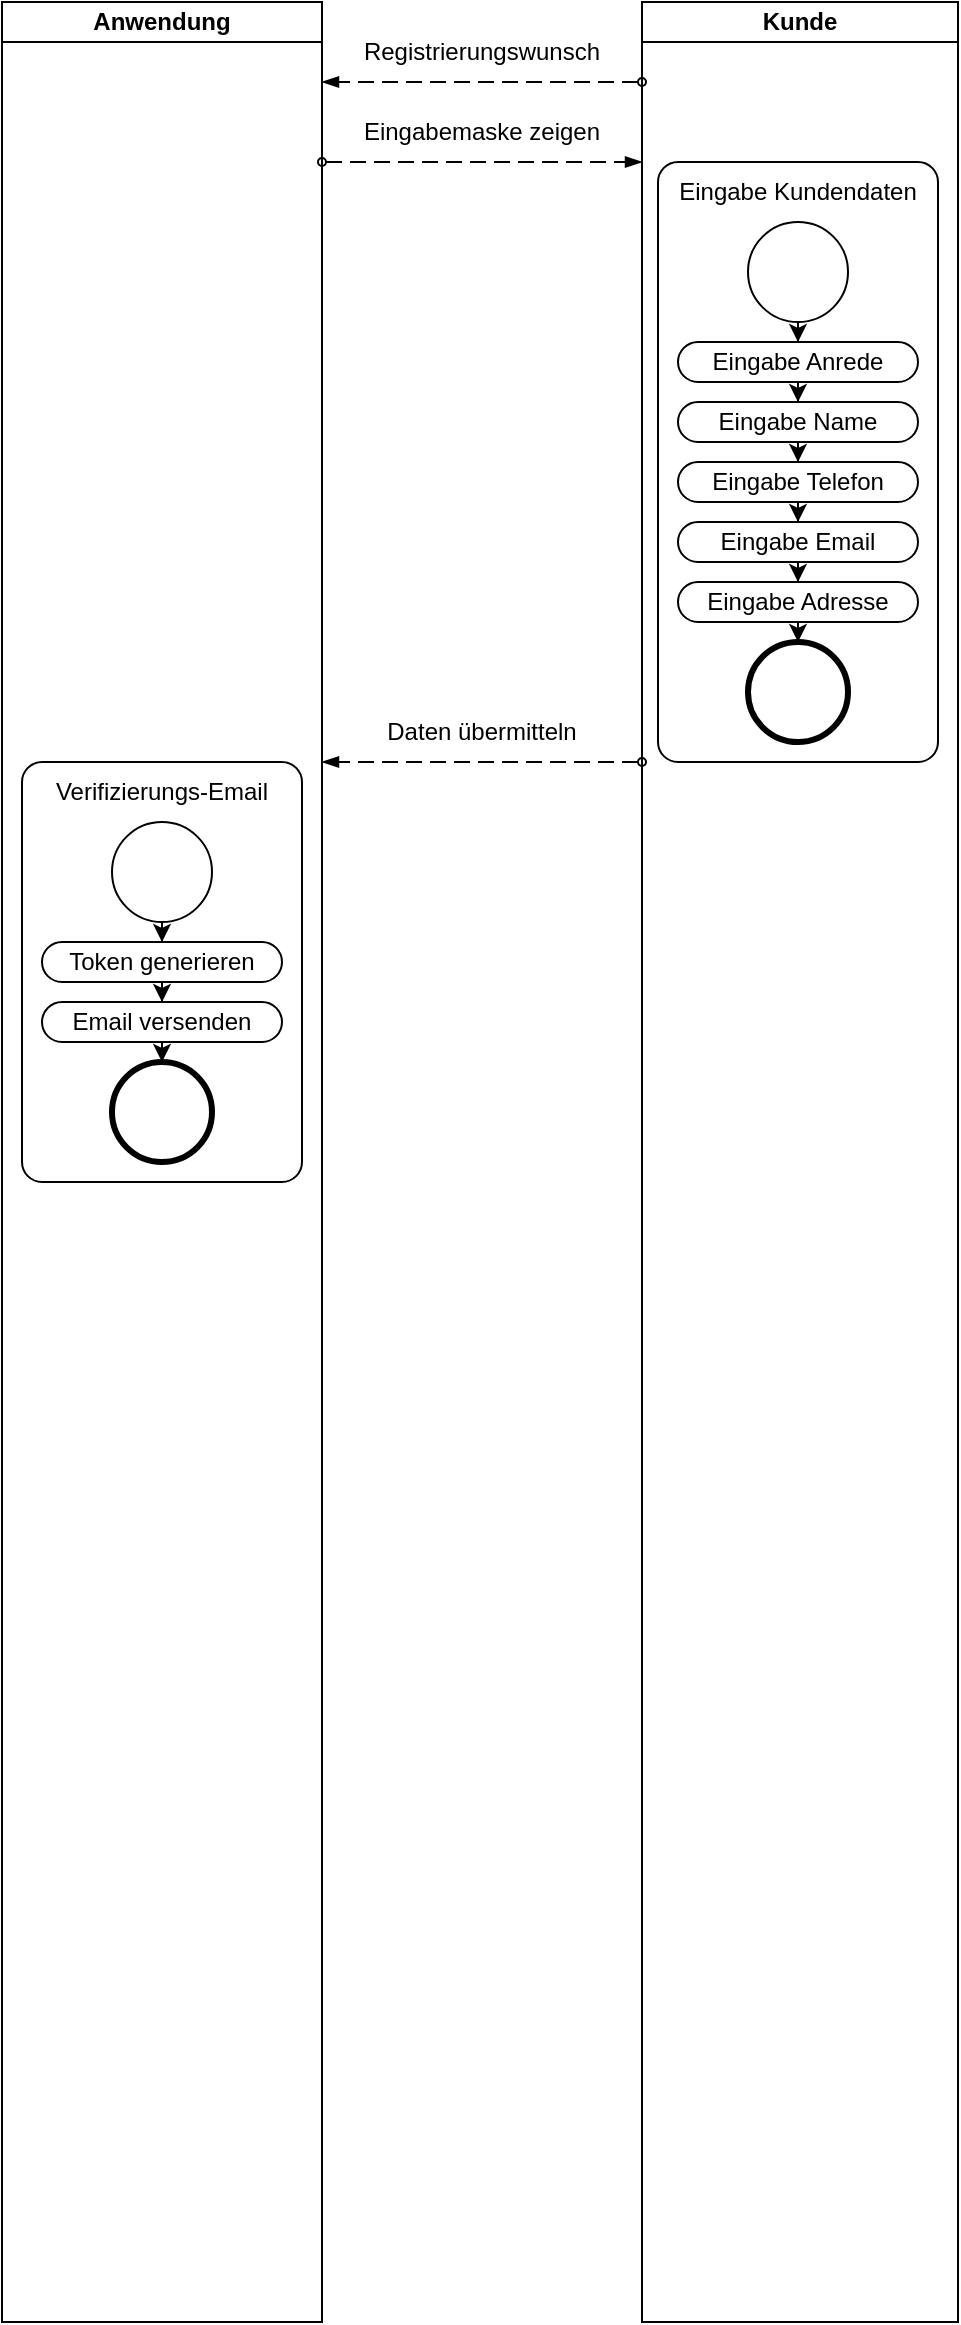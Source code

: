 <mxfile version="20.8.5" type="github">
  <diagram id="43jtYvTyGZ0bYMqSjgvY" name="Seite-1">
    <mxGraphModel dx="988" dy="540" grid="1" gridSize="10" guides="1" tooltips="1" connect="1" arrows="1" fold="1" page="1" pageScale="1" pageWidth="827" pageHeight="1169" math="0" shadow="0">
      <root>
        <mxCell id="0" />
        <mxCell id="1" parent="0" />
        <mxCell id="TToC9XK3ww74etlPqj3n-1" value="Anwendung" style="swimlane;startSize=20;whiteSpace=wrap;html=1;" vertex="1" parent="1">
          <mxGeometry x="160" width="160" height="1160" as="geometry" />
        </mxCell>
        <mxCell id="TToC9XK3ww74etlPqj3n-28" value="" style="points=[[0.25,0,0],[0.5,0,0],[0.75,0,0],[1,0.25,0],[1,0.5,0],[1,0.75,0],[0.75,1,0],[0.5,1,0],[0.25,1,0],[0,0.75,0],[0,0.5,0],[0,0.25,0]];shape=mxgraph.bpmn.task;whiteSpace=wrap;rectStyle=rounded;size=10;html=1;taskMarker=abstract;" vertex="1" parent="TToC9XK3ww74etlPqj3n-1">
          <mxGeometry x="10" y="380" width="140" height="210" as="geometry" />
        </mxCell>
        <mxCell id="TToC9XK3ww74etlPqj3n-29" value="Verifizierungs-Email" style="text;html=1;strokeColor=none;fillColor=none;align=center;verticalAlign=middle;whiteSpace=wrap;rounded=0;" vertex="1" parent="TToC9XK3ww74etlPqj3n-1">
          <mxGeometry y="380" width="160" height="30" as="geometry" />
        </mxCell>
        <mxCell id="TToC9XK3ww74etlPqj3n-32" style="edgeStyle=orthogonalEdgeStyle;rounded=0;orthogonalLoop=1;jettySize=auto;html=1;entryX=0.5;entryY=0;entryDx=0;entryDy=0;entryPerimeter=0;" edge="1" parent="TToC9XK3ww74etlPqj3n-1" source="TToC9XK3ww74etlPqj3n-30" target="TToC9XK3ww74etlPqj3n-31">
          <mxGeometry relative="1" as="geometry" />
        </mxCell>
        <mxCell id="TToC9XK3ww74etlPqj3n-30" value="" style="points=[[0.145,0.145,0],[0.5,0,0],[0.855,0.145,0],[1,0.5,0],[0.855,0.855,0],[0.5,1,0],[0.145,0.855,0],[0,0.5,0]];shape=mxgraph.bpmn.event;html=1;verticalLabelPosition=bottom;labelBackgroundColor=#ffffff;verticalAlign=top;align=center;perimeter=ellipsePerimeter;outlineConnect=0;aspect=fixed;outline=standard;symbol=general;" vertex="1" parent="TToC9XK3ww74etlPqj3n-1">
          <mxGeometry x="55" y="410" width="50" height="50" as="geometry" />
        </mxCell>
        <mxCell id="TToC9XK3ww74etlPqj3n-34" value="" style="edgeStyle=orthogonalEdgeStyle;rounded=0;orthogonalLoop=1;jettySize=auto;html=1;" edge="1" parent="TToC9XK3ww74etlPqj3n-1" source="TToC9XK3ww74etlPqj3n-31" target="TToC9XK3ww74etlPqj3n-33">
          <mxGeometry relative="1" as="geometry" />
        </mxCell>
        <mxCell id="TToC9XK3ww74etlPqj3n-31" value="Token generieren" style="points=[[0.25,0,0],[0.5,0,0],[0.75,0,0],[1,0.25,0],[1,0.5,0],[1,0.75,0],[0.75,1,0],[0.5,1,0],[0.25,1,0],[0,0.75,0],[0,0.5,0],[0,0.25,0]];shape=mxgraph.bpmn.task;whiteSpace=wrap;rectStyle=rounded;size=10;html=1;taskMarker=abstract;" vertex="1" parent="TToC9XK3ww74etlPqj3n-1">
          <mxGeometry x="20" y="470" width="120" height="20" as="geometry" />
        </mxCell>
        <mxCell id="TToC9XK3ww74etlPqj3n-36" style="edgeStyle=orthogonalEdgeStyle;rounded=0;orthogonalLoop=1;jettySize=auto;html=1;" edge="1" parent="TToC9XK3ww74etlPqj3n-1" source="TToC9XK3ww74etlPqj3n-33" target="TToC9XK3ww74etlPqj3n-35">
          <mxGeometry relative="1" as="geometry" />
        </mxCell>
        <mxCell id="TToC9XK3ww74etlPqj3n-33" value="Email versenden" style="points=[[0.25,0,0],[0.5,0,0],[0.75,0,0],[1,0.25,0],[1,0.5,0],[1,0.75,0],[0.75,1,0],[0.5,1,0],[0.25,1,0],[0,0.75,0],[0,0.5,0],[0,0.25,0]];shape=mxgraph.bpmn.task;whiteSpace=wrap;rectStyle=rounded;size=10;html=1;taskMarker=abstract;" vertex="1" parent="TToC9XK3ww74etlPqj3n-1">
          <mxGeometry x="20" y="500" width="120" height="20" as="geometry" />
        </mxCell>
        <mxCell id="TToC9XK3ww74etlPqj3n-35" value="" style="points=[[0.145,0.145,0],[0.5,0,0],[0.855,0.145,0],[1,0.5,0],[0.855,0.855,0],[0.5,1,0],[0.145,0.855,0],[0,0.5,0]];shape=mxgraph.bpmn.event;html=1;verticalLabelPosition=bottom;labelBackgroundColor=#ffffff;verticalAlign=top;align=center;perimeter=ellipsePerimeter;outlineConnect=0;aspect=fixed;outline=end;symbol=terminate2;" vertex="1" parent="TToC9XK3ww74etlPqj3n-1">
          <mxGeometry x="55" y="530" width="50" height="50" as="geometry" />
        </mxCell>
        <mxCell id="TToC9XK3ww74etlPqj3n-2" value="Kunde" style="swimlane;startSize=20;whiteSpace=wrap;html=1;" vertex="1" parent="1">
          <mxGeometry x="480" width="158" height="1160" as="geometry" />
        </mxCell>
        <mxCell id="TToC9XK3ww74etlPqj3n-5" value="" style="points=[[0.25,0,0],[0.5,0,0],[0.75,0,0],[1,0.25,0],[1,0.5,0],[1,0.75,0],[0.75,1,0],[0.5,1,0],[0.25,1,0],[0,0.75,0],[0,0.5,0],[0,0.25,0]];shape=mxgraph.bpmn.task;whiteSpace=wrap;rectStyle=rounded;size=10;html=1;taskMarker=abstract;" vertex="1" parent="TToC9XK3ww74etlPqj3n-2">
          <mxGeometry x="8" y="80" width="140" height="300" as="geometry" />
        </mxCell>
        <mxCell id="TToC9XK3ww74etlPqj3n-12" style="edgeStyle=orthogonalEdgeStyle;rounded=0;orthogonalLoop=1;jettySize=auto;html=1;entryX=0.5;entryY=0;entryDx=0;entryDy=0;entryPerimeter=0;" edge="1" parent="TToC9XK3ww74etlPqj3n-2" source="TToC9XK3ww74etlPqj3n-10" target="TToC9XK3ww74etlPqj3n-11">
          <mxGeometry relative="1" as="geometry" />
        </mxCell>
        <mxCell id="TToC9XK3ww74etlPqj3n-10" value="" style="points=[[0.145,0.145,0],[0.5,0,0],[0.855,0.145,0],[1,0.5,0],[0.855,0.855,0],[0.5,1,0],[0.145,0.855,0],[0,0.5,0]];shape=mxgraph.bpmn.event;html=1;verticalLabelPosition=bottom;labelBackgroundColor=#ffffff;verticalAlign=top;align=center;perimeter=ellipsePerimeter;outlineConnect=0;aspect=fixed;outline=standard;symbol=general;" vertex="1" parent="TToC9XK3ww74etlPqj3n-2">
          <mxGeometry x="53" y="110" width="50" height="50" as="geometry" />
        </mxCell>
        <mxCell id="TToC9XK3ww74etlPqj3n-14" value="" style="edgeStyle=orthogonalEdgeStyle;rounded=0;orthogonalLoop=1;jettySize=auto;html=1;" edge="1" parent="TToC9XK3ww74etlPqj3n-2" source="TToC9XK3ww74etlPqj3n-11" target="TToC9XK3ww74etlPqj3n-13">
          <mxGeometry relative="1" as="geometry" />
        </mxCell>
        <mxCell id="TToC9XK3ww74etlPqj3n-11" value="Eingabe Anrede" style="points=[[0.25,0,0],[0.5,0,0],[0.75,0,0],[1,0.25,0],[1,0.5,0],[1,0.75,0],[0.75,1,0],[0.5,1,0],[0.25,1,0],[0,0.75,0],[0,0.5,0],[0,0.25,0]];shape=mxgraph.bpmn.task;whiteSpace=wrap;rectStyle=rounded;size=10;html=1;taskMarker=abstract;" vertex="1" parent="TToC9XK3ww74etlPqj3n-2">
          <mxGeometry x="18" y="170" width="120" height="20" as="geometry" />
        </mxCell>
        <mxCell id="TToC9XK3ww74etlPqj3n-16" value="" style="edgeStyle=orthogonalEdgeStyle;rounded=0;orthogonalLoop=1;jettySize=auto;html=1;" edge="1" parent="TToC9XK3ww74etlPqj3n-2" source="TToC9XK3ww74etlPqj3n-13" target="TToC9XK3ww74etlPqj3n-15">
          <mxGeometry relative="1" as="geometry" />
        </mxCell>
        <mxCell id="TToC9XK3ww74etlPqj3n-13" value="Eingabe Name" style="points=[[0.25,0,0],[0.5,0,0],[0.75,0,0],[1,0.25,0],[1,0.5,0],[1,0.75,0],[0.75,1,0],[0.5,1,0],[0.25,1,0],[0,0.75,0],[0,0.5,0],[0,0.25,0]];shape=mxgraph.bpmn.task;whiteSpace=wrap;rectStyle=rounded;size=10;html=1;taskMarker=abstract;" vertex="1" parent="TToC9XK3ww74etlPqj3n-2">
          <mxGeometry x="18" y="200" width="120" height="20" as="geometry" />
        </mxCell>
        <mxCell id="TToC9XK3ww74etlPqj3n-18" value="" style="edgeStyle=orthogonalEdgeStyle;rounded=0;orthogonalLoop=1;jettySize=auto;html=1;" edge="1" parent="TToC9XK3ww74etlPqj3n-2" source="TToC9XK3ww74etlPqj3n-15" target="TToC9XK3ww74etlPqj3n-17">
          <mxGeometry relative="1" as="geometry" />
        </mxCell>
        <mxCell id="TToC9XK3ww74etlPqj3n-15" value="Eingabe Telefon" style="points=[[0.25,0,0],[0.5,0,0],[0.75,0,0],[1,0.25,0],[1,0.5,0],[1,0.75,0],[0.75,1,0],[0.5,1,0],[0.25,1,0],[0,0.75,0],[0,0.5,0],[0,0.25,0]];shape=mxgraph.bpmn.task;whiteSpace=wrap;rectStyle=rounded;size=10;html=1;taskMarker=abstract;" vertex="1" parent="TToC9XK3ww74etlPqj3n-2">
          <mxGeometry x="18" y="230" width="120" height="20" as="geometry" />
        </mxCell>
        <mxCell id="TToC9XK3ww74etlPqj3n-20" style="edgeStyle=orthogonalEdgeStyle;rounded=0;orthogonalLoop=1;jettySize=auto;html=1;entryX=0.5;entryY=0;entryDx=0;entryDy=0;entryPerimeter=0;" edge="1" parent="TToC9XK3ww74etlPqj3n-2" source="TToC9XK3ww74etlPqj3n-17" target="TToC9XK3ww74etlPqj3n-19">
          <mxGeometry relative="1" as="geometry" />
        </mxCell>
        <mxCell id="TToC9XK3ww74etlPqj3n-17" value="Eingabe Email" style="points=[[0.25,0,0],[0.5,0,0],[0.75,0,0],[1,0.25,0],[1,0.5,0],[1,0.75,0],[0.75,1,0],[0.5,1,0],[0.25,1,0],[0,0.75,0],[0,0.5,0],[0,0.25,0]];shape=mxgraph.bpmn.task;whiteSpace=wrap;rectStyle=rounded;size=10;html=1;taskMarker=abstract;" vertex="1" parent="TToC9XK3ww74etlPqj3n-2">
          <mxGeometry x="18" y="260" width="120" height="20" as="geometry" />
        </mxCell>
        <mxCell id="TToC9XK3ww74etlPqj3n-24" style="edgeStyle=orthogonalEdgeStyle;rounded=0;orthogonalLoop=1;jettySize=auto;html=1;entryX=0.5;entryY=0;entryDx=0;entryDy=0;entryPerimeter=0;" edge="1" parent="TToC9XK3ww74etlPqj3n-2" source="TToC9XK3ww74etlPqj3n-19" target="TToC9XK3ww74etlPqj3n-23">
          <mxGeometry relative="1" as="geometry" />
        </mxCell>
        <mxCell id="TToC9XK3ww74etlPqj3n-19" value="Eingabe Adresse" style="points=[[0.25,0,0],[0.5,0,0],[0.75,0,0],[1,0.25,0],[1,0.5,0],[1,0.75,0],[0.75,1,0],[0.5,1,0],[0.25,1,0],[0,0.75,0],[0,0.5,0],[0,0.25,0]];shape=mxgraph.bpmn.task;whiteSpace=wrap;rectStyle=rounded;size=10;html=1;taskMarker=abstract;" vertex="1" parent="TToC9XK3ww74etlPqj3n-2">
          <mxGeometry x="18" y="290" width="120" height="20" as="geometry" />
        </mxCell>
        <mxCell id="TToC9XK3ww74etlPqj3n-23" value="" style="points=[[0.145,0.145,0],[0.5,0,0],[0.855,0.145,0],[1,0.5,0],[0.855,0.855,0],[0.5,1,0],[0.145,0.855,0],[0,0.5,0]];shape=mxgraph.bpmn.event;html=1;verticalLabelPosition=bottom;labelBackgroundColor=#ffffff;verticalAlign=top;align=center;perimeter=ellipsePerimeter;outlineConnect=0;aspect=fixed;outline=end;symbol=terminate2;" vertex="1" parent="TToC9XK3ww74etlPqj3n-2">
          <mxGeometry x="53" y="320" width="50" height="50" as="geometry" />
        </mxCell>
        <mxCell id="TToC9XK3ww74etlPqj3n-27" value="Eingabe Kundendaten" style="text;html=1;strokeColor=none;fillColor=none;align=center;verticalAlign=middle;whiteSpace=wrap;rounded=0;" vertex="1" parent="TToC9XK3ww74etlPqj3n-2">
          <mxGeometry x="-2" y="80" width="160" height="30" as="geometry" />
        </mxCell>
        <mxCell id="TToC9XK3ww74etlPqj3n-6" value="" style="dashed=1;dashPattern=8 4;endArrow=blockThin;endFill=1;startArrow=oval;startFill=0;endSize=6;startSize=4;html=1;rounded=0;" edge="1" parent="1">
          <mxGeometry width="160" relative="1" as="geometry">
            <mxPoint x="480" y="40" as="sourcePoint" />
            <mxPoint x="320" y="40" as="targetPoint" />
          </mxGeometry>
        </mxCell>
        <mxCell id="TToC9XK3ww74etlPqj3n-7" value="Registrierungswunsch" style="text;html=1;strokeColor=none;fillColor=none;align=center;verticalAlign=middle;whiteSpace=wrap;rounded=0;" vertex="1" parent="1">
          <mxGeometry x="320" y="10" width="160" height="30" as="geometry" />
        </mxCell>
        <mxCell id="TToC9XK3ww74etlPqj3n-8" value="" style="dashed=1;dashPattern=8 4;endArrow=blockThin;endFill=1;startArrow=oval;startFill=0;endSize=6;startSize=4;html=1;rounded=0;" edge="1" parent="1">
          <mxGeometry width="160" relative="1" as="geometry">
            <mxPoint x="320" y="80" as="sourcePoint" />
            <mxPoint x="480" y="80" as="targetPoint" />
          </mxGeometry>
        </mxCell>
        <mxCell id="TToC9XK3ww74etlPqj3n-9" value="Eingabemaske zeigen" style="text;html=1;strokeColor=none;fillColor=none;align=center;verticalAlign=middle;whiteSpace=wrap;rounded=0;" vertex="1" parent="1">
          <mxGeometry x="320" y="50" width="160" height="30" as="geometry" />
        </mxCell>
        <mxCell id="TToC9XK3ww74etlPqj3n-25" value="" style="dashed=1;dashPattern=8 4;endArrow=blockThin;endFill=1;startArrow=oval;startFill=0;endSize=6;startSize=4;html=1;rounded=0;" edge="1" parent="1">
          <mxGeometry width="160" relative="1" as="geometry">
            <mxPoint x="480" y="380" as="sourcePoint" />
            <mxPoint x="320" y="380" as="targetPoint" />
          </mxGeometry>
        </mxCell>
        <mxCell id="TToC9XK3ww74etlPqj3n-26" value="Daten übermitteln" style="text;html=1;strokeColor=none;fillColor=none;align=center;verticalAlign=middle;whiteSpace=wrap;rounded=0;" vertex="1" parent="1">
          <mxGeometry x="320" y="350" width="160" height="30" as="geometry" />
        </mxCell>
      </root>
    </mxGraphModel>
  </diagram>
</mxfile>
